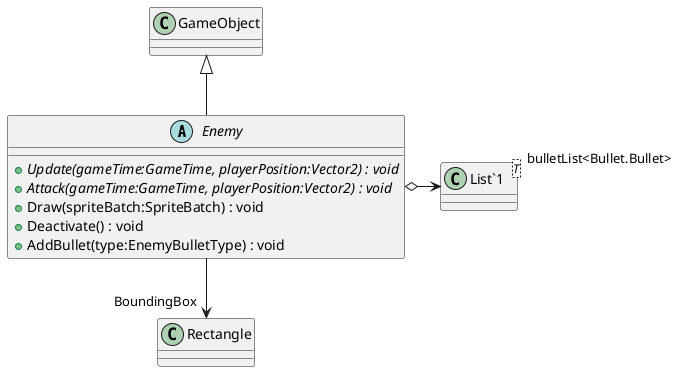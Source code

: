 @startuml
abstract class Enemy {
    + {abstract} Update(gameTime:GameTime, playerPosition:Vector2) : void
    + {abstract} Attack(gameTime:GameTime, playerPosition:Vector2) : void
    + Draw(spriteBatch:SpriteBatch) : void
    + Deactivate() : void
    + AddBullet(type:EnemyBulletType) : void
}
class "List`1"<T> {
}
GameObject <|-- Enemy
Enemy o-> "bulletList<Bullet.Bullet>" "List`1"
Enemy --> "BoundingBox" Rectangle
@enduml
